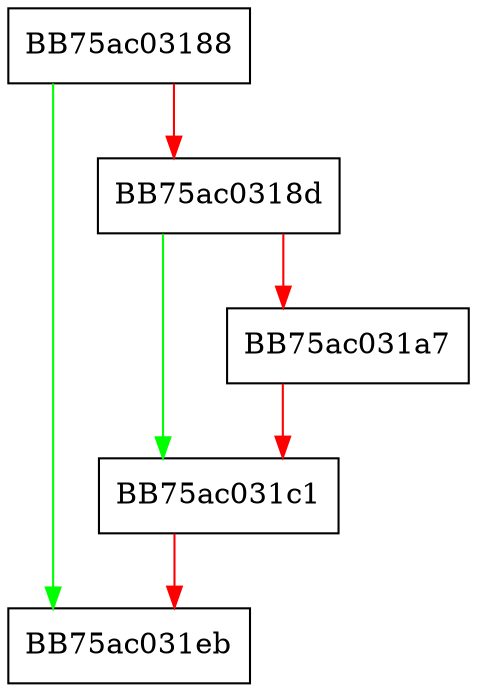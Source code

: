 digraph ZSTD_freeDDictHashSet {
  node [shape="box"];
  graph [splines=ortho];
  BB75ac03188 -> BB75ac031eb [color="green"];
  BB75ac03188 -> BB75ac0318d [color="red"];
  BB75ac0318d -> BB75ac031c1 [color="green"];
  BB75ac0318d -> BB75ac031a7 [color="red"];
  BB75ac031a7 -> BB75ac031c1 [color="red"];
  BB75ac031c1 -> BB75ac031eb [color="red"];
}